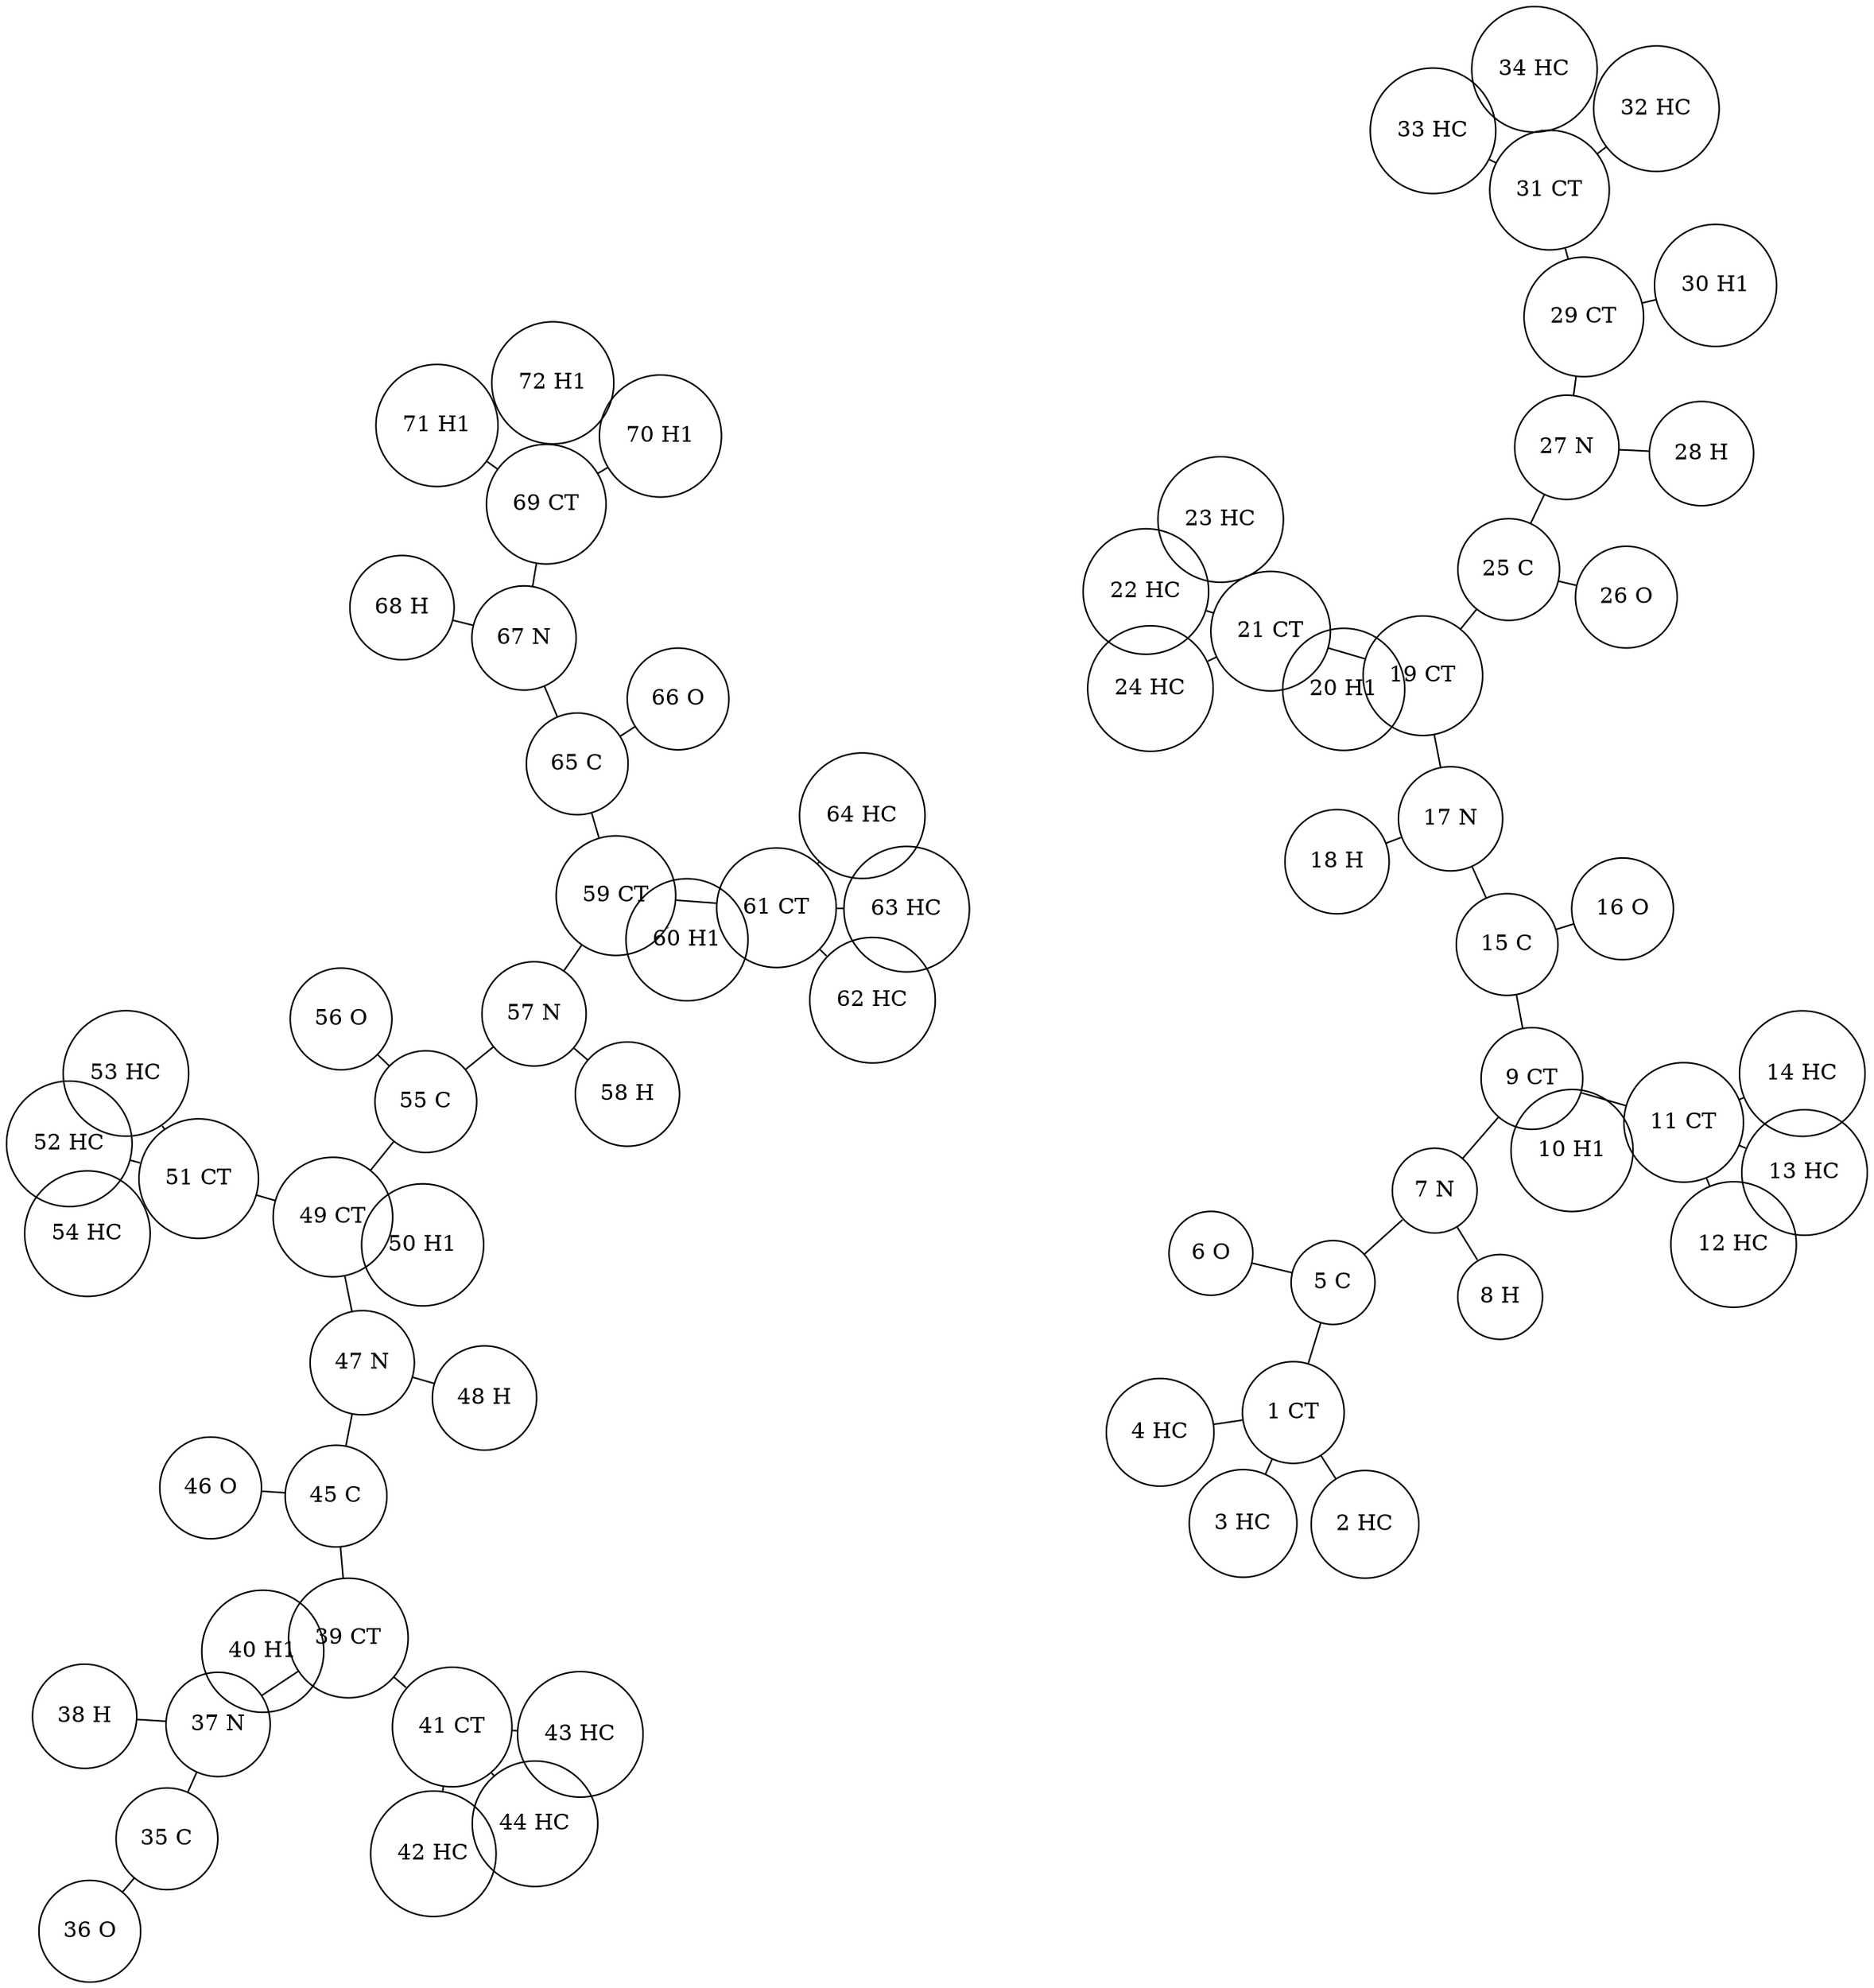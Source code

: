 
        graph G {
          layout=neato
          node [shape="circle"]
    "1 CT" -- "2 HC";
"1 CT" -- "3 HC";
"1 CT" -- "4 HC";
"1 CT" -- "5 C";
"5 C" -- "6 O";
"5 C" -- "7 N";
"7 N" -- "8 H";
"7 N" -- "9 CT";
"9 CT" -- "10 H1";
"9 CT" -- "11 CT";
"9 CT" -- "15 C";
"11 CT" -- "12 HC";
"11 CT" -- "13 HC";
"11 CT" -- "14 HC";
"15 C" -- "16 O";
"15 C" -- "17 N";
"17 N" -- "18 H";
"17 N" -- "19 CT";
"19 CT" -- "20 H1";
"19 CT" -- "21 CT";
"19 CT" -- "25 C";
"21 CT" -- "22 HC";
"21 CT" -- "23 HC";
"21 CT" -- "24 HC";
"25 C" -- "26 O";
"25 C" -- "27 N";
"27 N" -- "28 H";
"27 N" -- "29 CT";
"29 CT" -- "30 H1";
"29 CT" -- "31 CT";
"31 CT" -- "32 HC";
"31 CT" -- "33 HC";
"31 CT" -- "34 HC";
"35 C" -- "36 O";
"35 C" -- "37 N";
"37 N" -- "38 H";
"37 N" -- "39 CT";
"39 CT" -- "40 H1";
"39 CT" -- "41 CT";
"39 CT" -- "45 C";
"41 CT" -- "42 HC";
"41 CT" -- "43 HC";
"41 CT" -- "44 HC";
"45 C" -- "46 O";
"45 C" -- "47 N";
"47 N" -- "48 H";
"47 N" -- "49 CT";
"49 CT" -- "50 H1";
"49 CT" -- "51 CT";
"49 CT" -- "55 C";
"51 CT" -- "52 HC";
"51 CT" -- "53 HC";
"51 CT" -- "54 HC";
"55 C" -- "56 O";
"55 C" -- "57 N";
"57 N" -- "58 H";
"57 N" -- "59 CT";
"59 CT" -- "60 H1";
"59 CT" -- "61 CT";
"59 CT" -- "65 C";
"61 CT" -- "62 HC";
"61 CT" -- "63 HC";
"61 CT" -- "64 HC";
"65 C" -- "66 O";
"65 C" -- "67 N";
"67 N" -- "68 H";
"67 N" -- "69 CT";
"69 CT" -- "70 H1";
"69 CT" -- "71 H1";
"69 CT" -- "72 H1";
        }
    